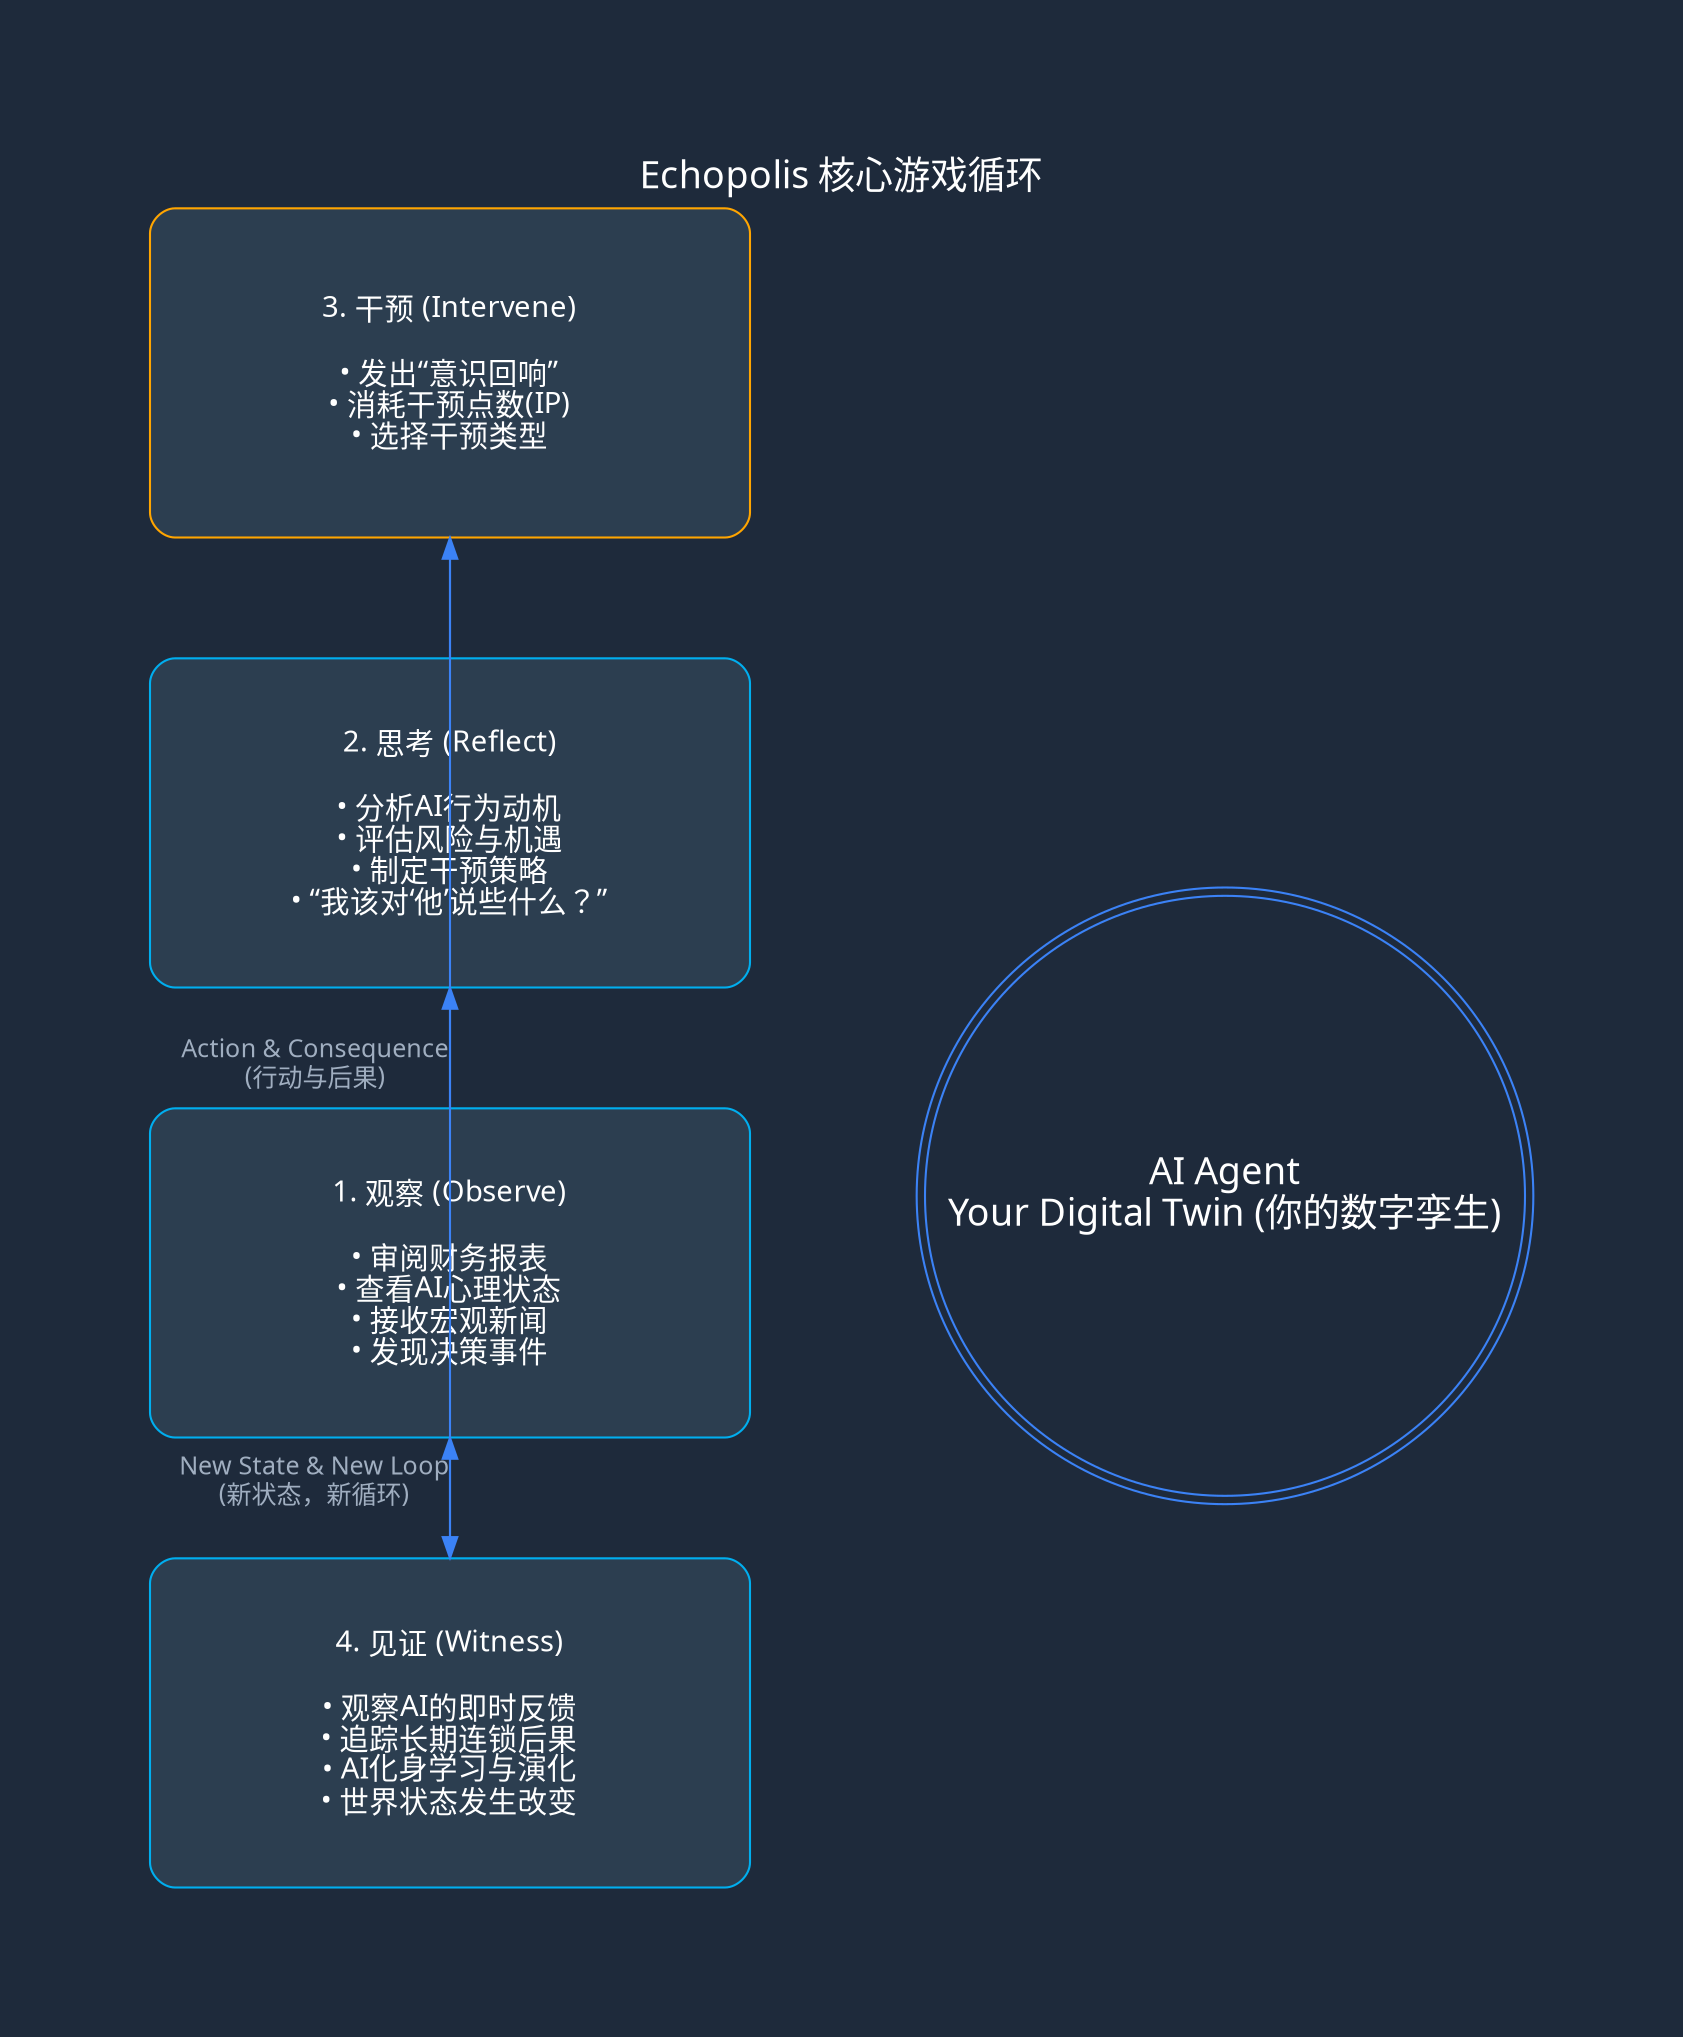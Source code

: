 // --- 圆环循环图标准代码 ---
digraph CircularLoopDiagram {

    // 1. 全局图表设置
    graph [
        // 【核心】指定使用 twopi 引擎来创建圆环/放射状布局
        layout="twopi",

        // --- 美学风格 ---
        bgcolor="#1E2A3B", // 深色背景
        fontname="Microsoft YaHei, PingFang SC, sans-serif", // 支持中文的字体
        fontcolor="white",
        fontsize=18,
        label="Echopolis 核心游戏循环",
        labelloc="t", // 标题位置 (t=顶部, b=底部)
        pad="1.0",    // 图表内边距
        ranksep="3.0" // 节点与中心点的距离
    ];

    // 2. 全局节点样式 (定义所有方块的默认外观)
    node [
        fontname="Microsoft YaHei, PingFang SC, sans-serif",
        shape=box,          // 形状
        style="rounded,filled", // 圆角、填充
        color="#00AEEF",    // 边框颜色 (亮蓝色)
        fillcolor="#2C3E50",// 填充色 (深灰蓝)
        fontcolor="white",  // 文字颜色
        width=4,            // 固定宽度
        height=2.2          // 固定高度
    ];

    // 3. 全局箭头样式
    edge [
        fontname="Microsoft YaHei, PingFang SC, sans-serif",
        color="#3B82F6",    // 箭头颜色
        fontcolor="#A0AEC0", // 箭头标签文字颜色
        fontsize=12
    ];


    // 4. 定义所有节点
    
    // 中心节点 (AI化身)
    Core [
        // 【核心】指定该节点为中心点
        root=true,
        
        label="AI Agent\nYour Digital Twin (你的数字孪生)",
        shape=doublecircle, // 双圆圈样式
        style="filled",
        fillcolor="#1E2A3B", // 填充色与背景相同
        color="#3B82F6",    // 边框颜色
        fontcolor="white",
        fontsize=18
    ];

    // 四个环绕节点
    Observe [ label="1. 观察 (Observe)\n\n• 审阅财务报表\n• 查看AI心理状态\n• 接收宏观新闻\n• 发现决策事件" ];
    Reflect [ label="2. 思考 (Reflect)\n\n• 分析AI行为动机\n• 评估风险与机遇\n• 制定干预策略\n• “我该对‘他’说些什么？”" ];
    Intervene [ label="3. 干预 (Intervene)\n\n• 发出“意识回响”\n• 消耗干预点数(IP)\n• 选择干预类型", color="#FFA500" ]; // 橙色高亮
    Witness [ label="4. 见证 (Witness)\n\n• 观察AI的即时反馈\n• 追踪长期连锁后果\n• AI化身学习与演化\n• 世界状态发生改变" ];


    // 5. 定义连接关系 (形成闭环)
    // 这个顺序决定了节点在圆环上的排列位置 (逆时针)
    Observe   -> Reflect;
    Reflect   -> Intervene;
    Intervene -> Witness   [label="Action & Consequence\n(行动与后果)"];
    Witness   -> Observe   [label="New State & New Loop\n(新状态，新循环)"];
}